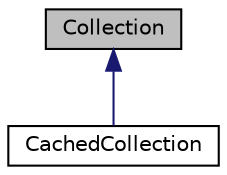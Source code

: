 digraph "Collection"
{
  edge [fontname="Helvetica",fontsize="10",labelfontname="Helvetica",labelfontsize="10"];
  node [fontname="Helvetica",fontsize="10",shape=record];
  Node1 [label="Collection",height=0.2,width=0.4,color="black", fillcolor="grey75", style="filled", fontcolor="black"];
  Node1 -> Node2 [dir="back",color="midnightblue",fontsize="10",style="solid",fontname="Helvetica"];
  Node2 [label="CachedCollection",height=0.2,width=0.4,color="black", fillcolor="white", style="filled",URL="$class_cake_1_1_database_1_1_schema_1_1_cached_collection.html"];
}
